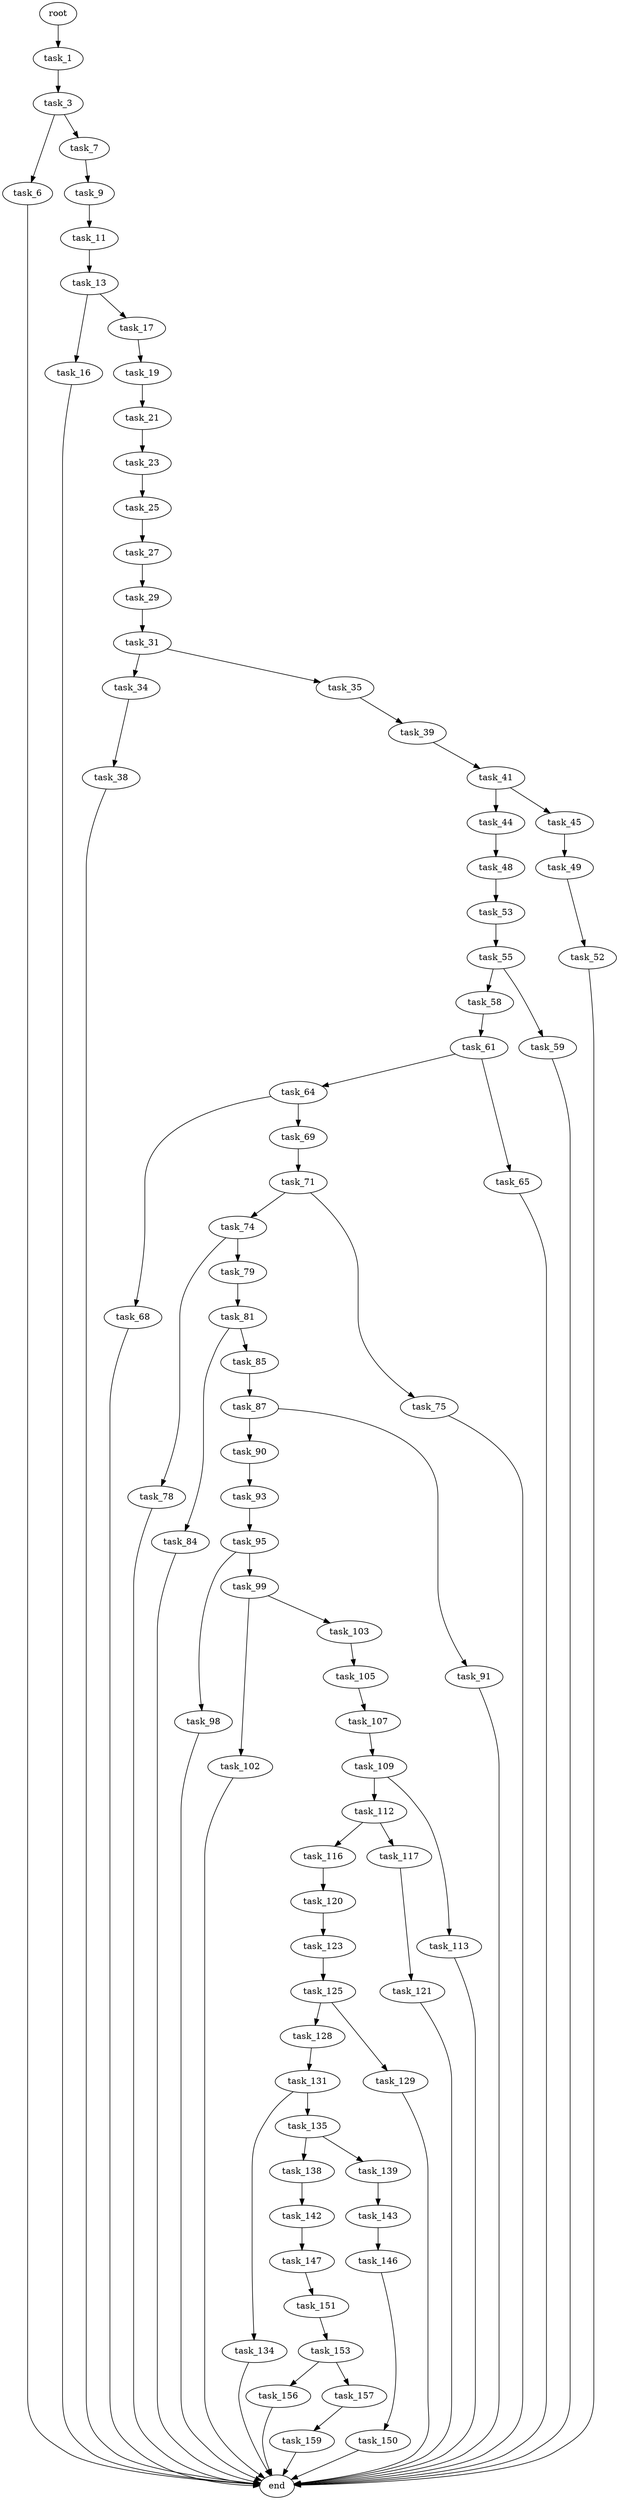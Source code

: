 digraph G {
  root [size="0.000000"];
  task_1 [size="49737885581.000000"];
  task_3 [size="585162673472.000000"];
  task_6 [size="36233788441.000000"];
  task_7 [size="8589934592.000000"];
  end [size="0.000000"];
  task_9 [size="690204909680.000000"];
  task_11 [size="1011603323.000000"];
  task_13 [size="3215771872.000000"];
  task_16 [size="735441930.000000"];
  task_17 [size="1728466259.000000"];
  task_19 [size="782757789696.000000"];
  task_21 [size="368293445632.000000"];
  task_23 [size="345601683752.000000"];
  task_25 [size="782757789696.000000"];
  task_27 [size="22190774758.000000"];
  task_29 [size="10575921930.000000"];
  task_31 [size="250750933426.000000"];
  task_34 [size="1990717373.000000"];
  task_35 [size="68719476736.000000"];
  task_38 [size="8589934592.000000"];
  task_39 [size="7667980777.000000"];
  task_41 [size="154151814669.000000"];
  task_44 [size="16437429362.000000"];
  task_45 [size="4362660249.000000"];
  task_48 [size="135541349016.000000"];
  task_49 [size="13637512137.000000"];
  task_53 [size="1808676647.000000"];
  task_52 [size="10668003370.000000"];
  task_55 [size="249201719175.000000"];
  task_58 [size="68719476736.000000"];
  task_59 [size="12594912873.000000"];
  task_61 [size="2883126821.000000"];
  task_64 [size="549755813888.000000"];
  task_65 [size="1676649418.000000"];
  task_68 [size="347304064322.000000"];
  task_69 [size="22538448296.000000"];
  task_71 [size="20980977411.000000"];
  task_74 [size="2120560100.000000"];
  task_75 [size="16749138320.000000"];
  task_78 [size="8589934592.000000"];
  task_79 [size="8589934592.000000"];
  task_81 [size="1073741824000.000000"];
  task_84 [size="11765309332.000000"];
  task_85 [size="307174207627.000000"];
  task_87 [size="8795782875.000000"];
  task_90 [size="52615843500.000000"];
  task_91 [size="656060957.000000"];
  task_93 [size="368293445632.000000"];
  task_95 [size="28991029248.000000"];
  task_98 [size="189163790616.000000"];
  task_99 [size="9596098467.000000"];
  task_102 [size="1073741824000.000000"];
  task_103 [size="19223578323.000000"];
  task_105 [size="23106077924.000000"];
  task_107 [size="7647183920.000000"];
  task_109 [size="782757789696.000000"];
  task_112 [size="19808246820.000000"];
  task_113 [size="35260878406.000000"];
  task_116 [size="231928233984.000000"];
  task_117 [size="4164655787.000000"];
  task_120 [size="364785278416.000000"];
  task_121 [size="78954216179.000000"];
  task_123 [size="362944224.000000"];
  task_125 [size="50025502522.000000"];
  task_128 [size="37068857903.000000"];
  task_129 [size="36305796340.000000"];
  task_131 [size="68719476736.000000"];
  task_134 [size="8589934592.000000"];
  task_135 [size="684814227611.000000"];
  task_138 [size="265096955136.000000"];
  task_139 [size="8589934592.000000"];
  task_142 [size="886627475.000000"];
  task_143 [size="10452741732.000000"];
  task_147 [size="13434929552.000000"];
  task_146 [size="11116767442.000000"];
  task_150 [size="114663682500.000000"];
  task_151 [size="111953256075.000000"];
  task_153 [size="67205376024.000000"];
  task_156 [size="89912593704.000000"];
  task_157 [size="231928233984.000000"];
  task_159 [size="68719476736.000000"];

  root -> task_1 [size="1.000000"];
  task_1 -> task_3 [size="838860800.000000"];
  task_3 -> task_6 [size="536870912.000000"];
  task_3 -> task_7 [size="536870912.000000"];
  task_6 -> end [size="1.000000"];
  task_7 -> task_9 [size="33554432.000000"];
  task_9 -> task_11 [size="536870912.000000"];
  task_11 -> task_13 [size="75497472.000000"];
  task_13 -> task_16 [size="134217728.000000"];
  task_13 -> task_17 [size="134217728.000000"];
  task_16 -> end [size="1.000000"];
  task_17 -> task_19 [size="33554432.000000"];
  task_19 -> task_21 [size="679477248.000000"];
  task_21 -> task_23 [size="411041792.000000"];
  task_23 -> task_25 [size="679477248.000000"];
  task_25 -> task_27 [size="679477248.000000"];
  task_27 -> task_29 [size="411041792.000000"];
  task_29 -> task_31 [size="209715200.000000"];
  task_31 -> task_34 [size="411041792.000000"];
  task_31 -> task_35 [size="411041792.000000"];
  task_34 -> task_38 [size="33554432.000000"];
  task_35 -> task_39 [size="134217728.000000"];
  task_38 -> end [size="1.000000"];
  task_39 -> task_41 [size="209715200.000000"];
  task_41 -> task_44 [size="411041792.000000"];
  task_41 -> task_45 [size="411041792.000000"];
  task_44 -> task_48 [size="536870912.000000"];
  task_45 -> task_49 [size="75497472.000000"];
  task_48 -> task_53 [size="134217728.000000"];
  task_49 -> task_52 [size="411041792.000000"];
  task_53 -> task_55 [size="33554432.000000"];
  task_52 -> end [size="1.000000"];
  task_55 -> task_58 [size="209715200.000000"];
  task_55 -> task_59 [size="209715200.000000"];
  task_58 -> task_61 [size="134217728.000000"];
  task_59 -> end [size="1.000000"];
  task_61 -> task_64 [size="75497472.000000"];
  task_61 -> task_65 [size="75497472.000000"];
  task_64 -> task_68 [size="536870912.000000"];
  task_64 -> task_69 [size="536870912.000000"];
  task_65 -> end [size="1.000000"];
  task_68 -> end [size="1.000000"];
  task_69 -> task_71 [size="679477248.000000"];
  task_71 -> task_74 [size="411041792.000000"];
  task_71 -> task_75 [size="411041792.000000"];
  task_74 -> task_78 [size="33554432.000000"];
  task_74 -> task_79 [size="33554432.000000"];
  task_75 -> end [size="1.000000"];
  task_78 -> end [size="1.000000"];
  task_79 -> task_81 [size="33554432.000000"];
  task_81 -> task_84 [size="838860800.000000"];
  task_81 -> task_85 [size="838860800.000000"];
  task_84 -> end [size="1.000000"];
  task_85 -> task_87 [size="209715200.000000"];
  task_87 -> task_90 [size="411041792.000000"];
  task_87 -> task_91 [size="411041792.000000"];
  task_90 -> task_93 [size="134217728.000000"];
  task_91 -> end [size="1.000000"];
  task_93 -> task_95 [size="411041792.000000"];
  task_95 -> task_98 [size="75497472.000000"];
  task_95 -> task_99 [size="75497472.000000"];
  task_98 -> end [size="1.000000"];
  task_99 -> task_102 [size="301989888.000000"];
  task_99 -> task_103 [size="301989888.000000"];
  task_102 -> end [size="1.000000"];
  task_103 -> task_105 [size="411041792.000000"];
  task_105 -> task_107 [size="33554432.000000"];
  task_107 -> task_109 [size="134217728.000000"];
  task_109 -> task_112 [size="679477248.000000"];
  task_109 -> task_113 [size="679477248.000000"];
  task_112 -> task_116 [size="411041792.000000"];
  task_112 -> task_117 [size="411041792.000000"];
  task_113 -> end [size="1.000000"];
  task_116 -> task_120 [size="301989888.000000"];
  task_117 -> task_121 [size="301989888.000000"];
  task_120 -> task_123 [size="536870912.000000"];
  task_121 -> end [size="1.000000"];
  task_123 -> task_125 [size="33554432.000000"];
  task_125 -> task_128 [size="838860800.000000"];
  task_125 -> task_129 [size="838860800.000000"];
  task_128 -> task_131 [size="838860800.000000"];
  task_129 -> end [size="1.000000"];
  task_131 -> task_134 [size="134217728.000000"];
  task_131 -> task_135 [size="134217728.000000"];
  task_134 -> end [size="1.000000"];
  task_135 -> task_138 [size="838860800.000000"];
  task_135 -> task_139 [size="838860800.000000"];
  task_138 -> task_142 [size="536870912.000000"];
  task_139 -> task_143 [size="33554432.000000"];
  task_142 -> task_147 [size="33554432.000000"];
  task_143 -> task_146 [size="679477248.000000"];
  task_147 -> task_151 [size="301989888.000000"];
  task_146 -> task_150 [size="209715200.000000"];
  task_150 -> end [size="1.000000"];
  task_151 -> task_153 [size="411041792.000000"];
  task_153 -> task_156 [size="134217728.000000"];
  task_153 -> task_157 [size="134217728.000000"];
  task_156 -> end [size="1.000000"];
  task_157 -> task_159 [size="301989888.000000"];
  task_159 -> end [size="1.000000"];
}
